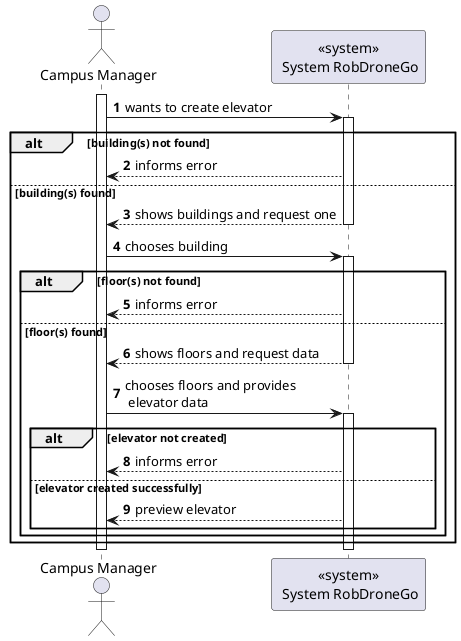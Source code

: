 @startuml
autonumber

actor "Campus Manager" as usr

participant "<<system>>\n System RobDroneGo" as sys

activate usr
    usr -> sys : wants to create elevator
    activate sys

    alt building(s) not found
        sys --> usr : informs error
    else building(s) found
        sys --> usr : shows buildings and request one
    deactivate sys

    usr -> sys : chooses building
    activate sys

    alt floor(s) not found
        sys --> usr : informs error
    else floor(s) found
        sys --> usr: shows floors and request data
    deactivate sys

    usr -> sys : chooses floors and provides\n elevator data
    activate sys

    alt elevator not created
        sys --> usr : informs error
    else elevator created successfully
        sys --> usr : preview elevator

            end
        end
    end
    deactivate sys
deactivate usr

@enduml
